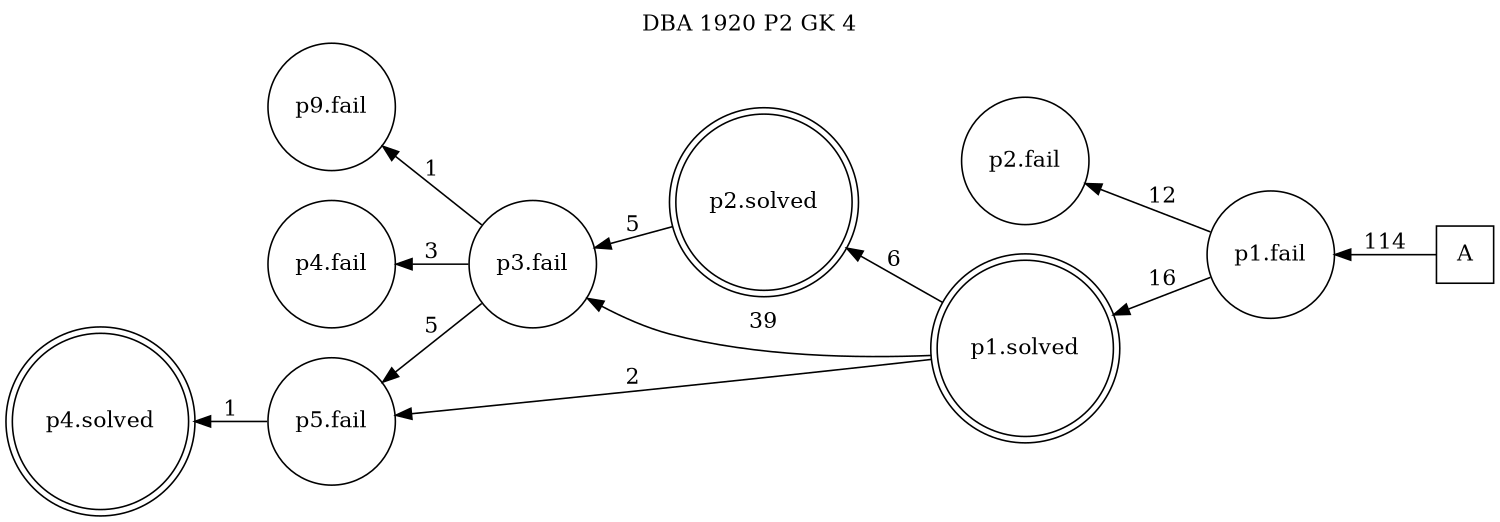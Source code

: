 digraph DBA_1920_P2_GK_4 {
labelloc="tl"
label= " DBA 1920 P2 GK 4 "
rankdir="RL";
graph [ size=" 10 , 10 !"]

"A" [shape="square" label="A"]
"p1.fail" [shape="circle" label="p1.fail"]
"p2.fail" [shape="circle" label="p2.fail"]
"p1.solved" [shape="doublecircle" label="p1.solved"]
"p2.solved" [shape="doublecircle" label="p2.solved"]
"p3.fail" [shape="circle" label="p3.fail"]
"p4.fail" [shape="circle" label="p4.fail"]
"p5.fail" [shape="circle" label="p5.fail"]
"p4.solved" [shape="doublecircle" label="p4.solved"]
"p9.fail" [shape="circle" label="p9.fail"]
"A" -> "p1.fail" [ label=114]
"p1.fail" -> "p2.fail" [ label=12]
"p1.fail" -> "p1.solved" [ label=16]
"p1.solved" -> "p2.solved" [ label=6]
"p1.solved" -> "p3.fail" [ label=39]
"p1.solved" -> "p5.fail" [ label=2]
"p2.solved" -> "p3.fail" [ label=5]
"p3.fail" -> "p4.fail" [ label=3]
"p3.fail" -> "p5.fail" [ label=5]
"p3.fail" -> "p9.fail" [ label=1]
"p5.fail" -> "p4.solved" [ label=1]
}

